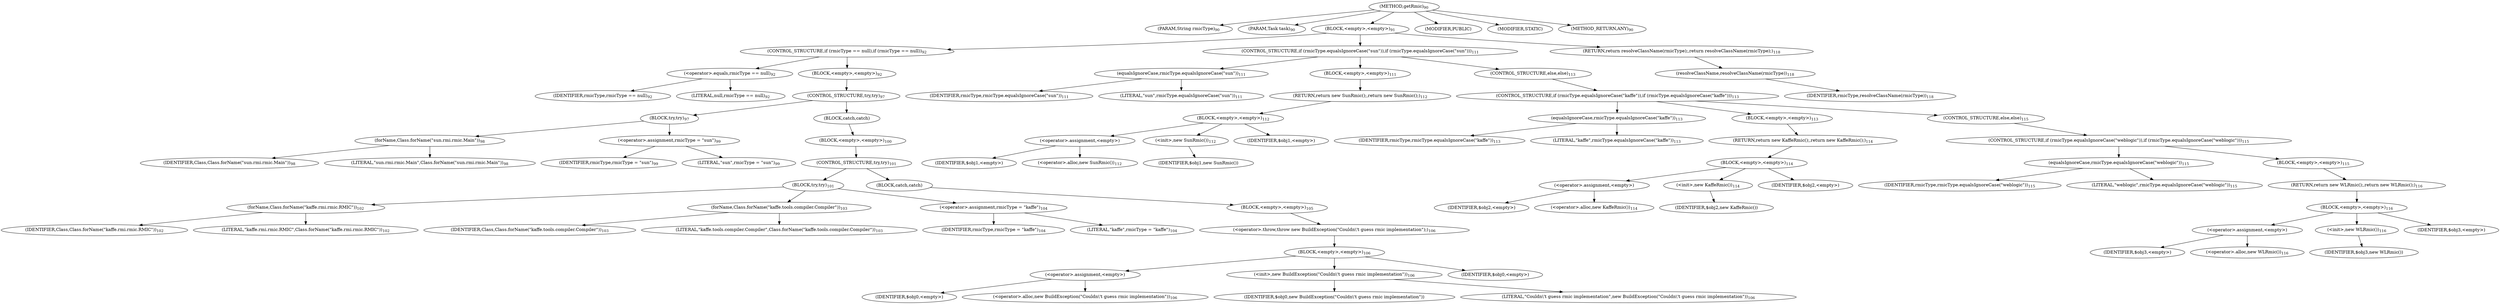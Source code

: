 digraph "getRmic" {  
"22" [label = <(METHOD,getRmic)<SUB>90</SUB>> ]
"23" [label = <(PARAM,String rmicType)<SUB>90</SUB>> ]
"24" [label = <(PARAM,Task task)<SUB>90</SUB>> ]
"25" [label = <(BLOCK,&lt;empty&gt;,&lt;empty&gt;)<SUB>91</SUB>> ]
"26" [label = <(CONTROL_STRUCTURE,if (rmicType == null),if (rmicType == null))<SUB>92</SUB>> ]
"27" [label = <(&lt;operator&gt;.equals,rmicType == null)<SUB>92</SUB>> ]
"28" [label = <(IDENTIFIER,rmicType,rmicType == null)<SUB>92</SUB>> ]
"29" [label = <(LITERAL,null,rmicType == null)<SUB>92</SUB>> ]
"30" [label = <(BLOCK,&lt;empty&gt;,&lt;empty&gt;)<SUB>92</SUB>> ]
"31" [label = <(CONTROL_STRUCTURE,try,try)<SUB>97</SUB>> ]
"32" [label = <(BLOCK,try,try)<SUB>97</SUB>> ]
"33" [label = <(forName,Class.forName(&quot;sun.rmi.rmic.Main&quot;))<SUB>98</SUB>> ]
"34" [label = <(IDENTIFIER,Class,Class.forName(&quot;sun.rmi.rmic.Main&quot;))<SUB>98</SUB>> ]
"35" [label = <(LITERAL,&quot;sun.rmi.rmic.Main&quot;,Class.forName(&quot;sun.rmi.rmic.Main&quot;))<SUB>98</SUB>> ]
"36" [label = <(&lt;operator&gt;.assignment,rmicType = &quot;sun&quot;)<SUB>99</SUB>> ]
"37" [label = <(IDENTIFIER,rmicType,rmicType = &quot;sun&quot;)<SUB>99</SUB>> ]
"38" [label = <(LITERAL,&quot;sun&quot;,rmicType = &quot;sun&quot;)<SUB>99</SUB>> ]
"39" [label = <(BLOCK,catch,catch)> ]
"40" [label = <(BLOCK,&lt;empty&gt;,&lt;empty&gt;)<SUB>100</SUB>> ]
"41" [label = <(CONTROL_STRUCTURE,try,try)<SUB>101</SUB>> ]
"42" [label = <(BLOCK,try,try)<SUB>101</SUB>> ]
"43" [label = <(forName,Class.forName(&quot;kaffe.rmi.rmic.RMIC&quot;))<SUB>102</SUB>> ]
"44" [label = <(IDENTIFIER,Class,Class.forName(&quot;kaffe.rmi.rmic.RMIC&quot;))<SUB>102</SUB>> ]
"45" [label = <(LITERAL,&quot;kaffe.rmi.rmic.RMIC&quot;,Class.forName(&quot;kaffe.rmi.rmic.RMIC&quot;))<SUB>102</SUB>> ]
"46" [label = <(forName,Class.forName(&quot;kaffe.tools.compiler.Compiler&quot;))<SUB>103</SUB>> ]
"47" [label = <(IDENTIFIER,Class,Class.forName(&quot;kaffe.tools.compiler.Compiler&quot;))<SUB>103</SUB>> ]
"48" [label = <(LITERAL,&quot;kaffe.tools.compiler.Compiler&quot;,Class.forName(&quot;kaffe.tools.compiler.Compiler&quot;))<SUB>103</SUB>> ]
"49" [label = <(&lt;operator&gt;.assignment,rmicType = &quot;kaffe&quot;)<SUB>104</SUB>> ]
"50" [label = <(IDENTIFIER,rmicType,rmicType = &quot;kaffe&quot;)<SUB>104</SUB>> ]
"51" [label = <(LITERAL,&quot;kaffe&quot;,rmicType = &quot;kaffe&quot;)<SUB>104</SUB>> ]
"52" [label = <(BLOCK,catch,catch)> ]
"53" [label = <(BLOCK,&lt;empty&gt;,&lt;empty&gt;)<SUB>105</SUB>> ]
"54" [label = <(&lt;operator&gt;.throw,throw new BuildException(&quot;Couldn\'t guess rmic implementation&quot;);)<SUB>106</SUB>> ]
"55" [label = <(BLOCK,&lt;empty&gt;,&lt;empty&gt;)<SUB>106</SUB>> ]
"56" [label = <(&lt;operator&gt;.assignment,&lt;empty&gt;)> ]
"57" [label = <(IDENTIFIER,$obj0,&lt;empty&gt;)> ]
"58" [label = <(&lt;operator&gt;.alloc,new BuildException(&quot;Couldn\'t guess rmic implementation&quot;))<SUB>106</SUB>> ]
"59" [label = <(&lt;init&gt;,new BuildException(&quot;Couldn\'t guess rmic implementation&quot;))<SUB>106</SUB>> ]
"60" [label = <(IDENTIFIER,$obj0,new BuildException(&quot;Couldn\'t guess rmic implementation&quot;))> ]
"61" [label = <(LITERAL,&quot;Couldn\'t guess rmic implementation&quot;,new BuildException(&quot;Couldn\'t guess rmic implementation&quot;))<SUB>106</SUB>> ]
"62" [label = <(IDENTIFIER,$obj0,&lt;empty&gt;)> ]
"63" [label = <(CONTROL_STRUCTURE,if (rmicType.equalsIgnoreCase(&quot;sun&quot;)),if (rmicType.equalsIgnoreCase(&quot;sun&quot;)))<SUB>111</SUB>> ]
"64" [label = <(equalsIgnoreCase,rmicType.equalsIgnoreCase(&quot;sun&quot;))<SUB>111</SUB>> ]
"65" [label = <(IDENTIFIER,rmicType,rmicType.equalsIgnoreCase(&quot;sun&quot;))<SUB>111</SUB>> ]
"66" [label = <(LITERAL,&quot;sun&quot;,rmicType.equalsIgnoreCase(&quot;sun&quot;))<SUB>111</SUB>> ]
"67" [label = <(BLOCK,&lt;empty&gt;,&lt;empty&gt;)<SUB>111</SUB>> ]
"68" [label = <(RETURN,return new SunRmic();,return new SunRmic();)<SUB>112</SUB>> ]
"69" [label = <(BLOCK,&lt;empty&gt;,&lt;empty&gt;)<SUB>112</SUB>> ]
"70" [label = <(&lt;operator&gt;.assignment,&lt;empty&gt;)> ]
"71" [label = <(IDENTIFIER,$obj1,&lt;empty&gt;)> ]
"72" [label = <(&lt;operator&gt;.alloc,new SunRmic())<SUB>112</SUB>> ]
"73" [label = <(&lt;init&gt;,new SunRmic())<SUB>112</SUB>> ]
"74" [label = <(IDENTIFIER,$obj1,new SunRmic())> ]
"75" [label = <(IDENTIFIER,$obj1,&lt;empty&gt;)> ]
"76" [label = <(CONTROL_STRUCTURE,else,else)<SUB>113</SUB>> ]
"77" [label = <(CONTROL_STRUCTURE,if (rmicType.equalsIgnoreCase(&quot;kaffe&quot;)),if (rmicType.equalsIgnoreCase(&quot;kaffe&quot;)))<SUB>113</SUB>> ]
"78" [label = <(equalsIgnoreCase,rmicType.equalsIgnoreCase(&quot;kaffe&quot;))<SUB>113</SUB>> ]
"79" [label = <(IDENTIFIER,rmicType,rmicType.equalsIgnoreCase(&quot;kaffe&quot;))<SUB>113</SUB>> ]
"80" [label = <(LITERAL,&quot;kaffe&quot;,rmicType.equalsIgnoreCase(&quot;kaffe&quot;))<SUB>113</SUB>> ]
"81" [label = <(BLOCK,&lt;empty&gt;,&lt;empty&gt;)<SUB>113</SUB>> ]
"82" [label = <(RETURN,return new KaffeRmic();,return new KaffeRmic();)<SUB>114</SUB>> ]
"83" [label = <(BLOCK,&lt;empty&gt;,&lt;empty&gt;)<SUB>114</SUB>> ]
"84" [label = <(&lt;operator&gt;.assignment,&lt;empty&gt;)> ]
"85" [label = <(IDENTIFIER,$obj2,&lt;empty&gt;)> ]
"86" [label = <(&lt;operator&gt;.alloc,new KaffeRmic())<SUB>114</SUB>> ]
"87" [label = <(&lt;init&gt;,new KaffeRmic())<SUB>114</SUB>> ]
"88" [label = <(IDENTIFIER,$obj2,new KaffeRmic())> ]
"89" [label = <(IDENTIFIER,$obj2,&lt;empty&gt;)> ]
"90" [label = <(CONTROL_STRUCTURE,else,else)<SUB>115</SUB>> ]
"91" [label = <(CONTROL_STRUCTURE,if (rmicType.equalsIgnoreCase(&quot;weblogic&quot;)),if (rmicType.equalsIgnoreCase(&quot;weblogic&quot;)))<SUB>115</SUB>> ]
"92" [label = <(equalsIgnoreCase,rmicType.equalsIgnoreCase(&quot;weblogic&quot;))<SUB>115</SUB>> ]
"93" [label = <(IDENTIFIER,rmicType,rmicType.equalsIgnoreCase(&quot;weblogic&quot;))<SUB>115</SUB>> ]
"94" [label = <(LITERAL,&quot;weblogic&quot;,rmicType.equalsIgnoreCase(&quot;weblogic&quot;))<SUB>115</SUB>> ]
"95" [label = <(BLOCK,&lt;empty&gt;,&lt;empty&gt;)<SUB>115</SUB>> ]
"96" [label = <(RETURN,return new WLRmic();,return new WLRmic();)<SUB>116</SUB>> ]
"97" [label = <(BLOCK,&lt;empty&gt;,&lt;empty&gt;)<SUB>116</SUB>> ]
"98" [label = <(&lt;operator&gt;.assignment,&lt;empty&gt;)> ]
"99" [label = <(IDENTIFIER,$obj3,&lt;empty&gt;)> ]
"100" [label = <(&lt;operator&gt;.alloc,new WLRmic())<SUB>116</SUB>> ]
"101" [label = <(&lt;init&gt;,new WLRmic())<SUB>116</SUB>> ]
"102" [label = <(IDENTIFIER,$obj3,new WLRmic())> ]
"103" [label = <(IDENTIFIER,$obj3,&lt;empty&gt;)> ]
"104" [label = <(RETURN,return resolveClassName(rmicType);,return resolveClassName(rmicType);)<SUB>118</SUB>> ]
"105" [label = <(resolveClassName,resolveClassName(rmicType))<SUB>118</SUB>> ]
"106" [label = <(IDENTIFIER,rmicType,resolveClassName(rmicType))<SUB>118</SUB>> ]
"107" [label = <(MODIFIER,PUBLIC)> ]
"108" [label = <(MODIFIER,STATIC)> ]
"109" [label = <(METHOD_RETURN,ANY)<SUB>90</SUB>> ]
  "22" -> "23" 
  "22" -> "24" 
  "22" -> "25" 
  "22" -> "107" 
  "22" -> "108" 
  "22" -> "109" 
  "25" -> "26" 
  "25" -> "63" 
  "25" -> "104" 
  "26" -> "27" 
  "26" -> "30" 
  "27" -> "28" 
  "27" -> "29" 
  "30" -> "31" 
  "31" -> "32" 
  "31" -> "39" 
  "32" -> "33" 
  "32" -> "36" 
  "33" -> "34" 
  "33" -> "35" 
  "36" -> "37" 
  "36" -> "38" 
  "39" -> "40" 
  "40" -> "41" 
  "41" -> "42" 
  "41" -> "52" 
  "42" -> "43" 
  "42" -> "46" 
  "42" -> "49" 
  "43" -> "44" 
  "43" -> "45" 
  "46" -> "47" 
  "46" -> "48" 
  "49" -> "50" 
  "49" -> "51" 
  "52" -> "53" 
  "53" -> "54" 
  "54" -> "55" 
  "55" -> "56" 
  "55" -> "59" 
  "55" -> "62" 
  "56" -> "57" 
  "56" -> "58" 
  "59" -> "60" 
  "59" -> "61" 
  "63" -> "64" 
  "63" -> "67" 
  "63" -> "76" 
  "64" -> "65" 
  "64" -> "66" 
  "67" -> "68" 
  "68" -> "69" 
  "69" -> "70" 
  "69" -> "73" 
  "69" -> "75" 
  "70" -> "71" 
  "70" -> "72" 
  "73" -> "74" 
  "76" -> "77" 
  "77" -> "78" 
  "77" -> "81" 
  "77" -> "90" 
  "78" -> "79" 
  "78" -> "80" 
  "81" -> "82" 
  "82" -> "83" 
  "83" -> "84" 
  "83" -> "87" 
  "83" -> "89" 
  "84" -> "85" 
  "84" -> "86" 
  "87" -> "88" 
  "90" -> "91" 
  "91" -> "92" 
  "91" -> "95" 
  "92" -> "93" 
  "92" -> "94" 
  "95" -> "96" 
  "96" -> "97" 
  "97" -> "98" 
  "97" -> "101" 
  "97" -> "103" 
  "98" -> "99" 
  "98" -> "100" 
  "101" -> "102" 
  "104" -> "105" 
  "105" -> "106" 
}
